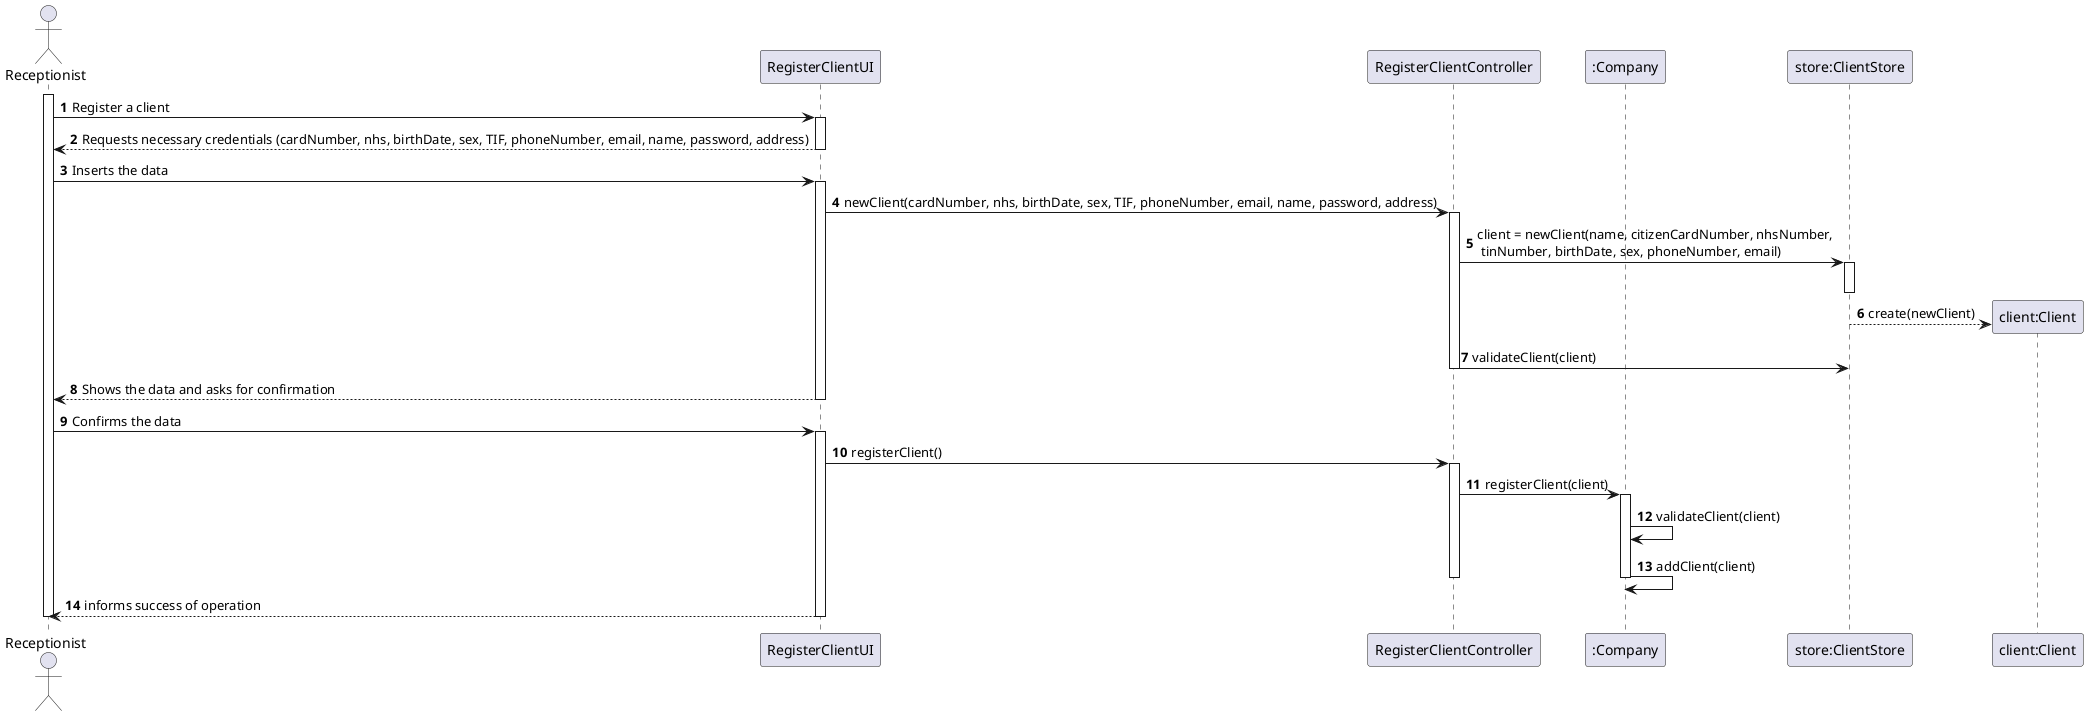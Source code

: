 @startuml
autonumber
'hide footbox
actor "Receptionist" as R

participant "RegisterClientUI" as UI
participant "RegisterClientController" AS RCC
participant ":Company" as CMP
participant "store:ClientStore" as CS
participant "client:Client" as CLI


activate R
R -> UI : Register a client
activate UI
    UI --> R : Requests necessary credentials (cardNumber, nhs, birthDate, sex, TIF, phoneNumber, email, name, password, address)
deactivate UI

R -> UI : Inserts the data
activate UI
    UI -> RCC : newClient(cardNumber, nhs, birthDate, sex, TIF, phoneNumber, email, name, password, address)
    activate RCC
    
        RCC -> CS: client = newClient(name, citizenCardNumber, nhsNumber,\n tinNumber, birthDate, sex, phoneNumber, email)

        activate CS
        deactivate CS
        CS --> CLI** : create(newClient)


     
     RCC -> CS: validateClient(client)

     deactivate RCC
        
    
    
    
    UI --> R : Shows the data and asks for confirmation
deactivate UI

R -> UI : Confirms the data
activate UI
    UI -> RCC : registerClient()
    activate RCC
    RCC -> CMP : registerClient(client)
    activate CMP
    CMP -> CMP : validateClient(client)
    CMP -> CMP : addClient(client)
    
    deactivate CMP
    deactivate RCC
    UI --> R : informs success of operation
deactivate UI
deactivate R

@enduml